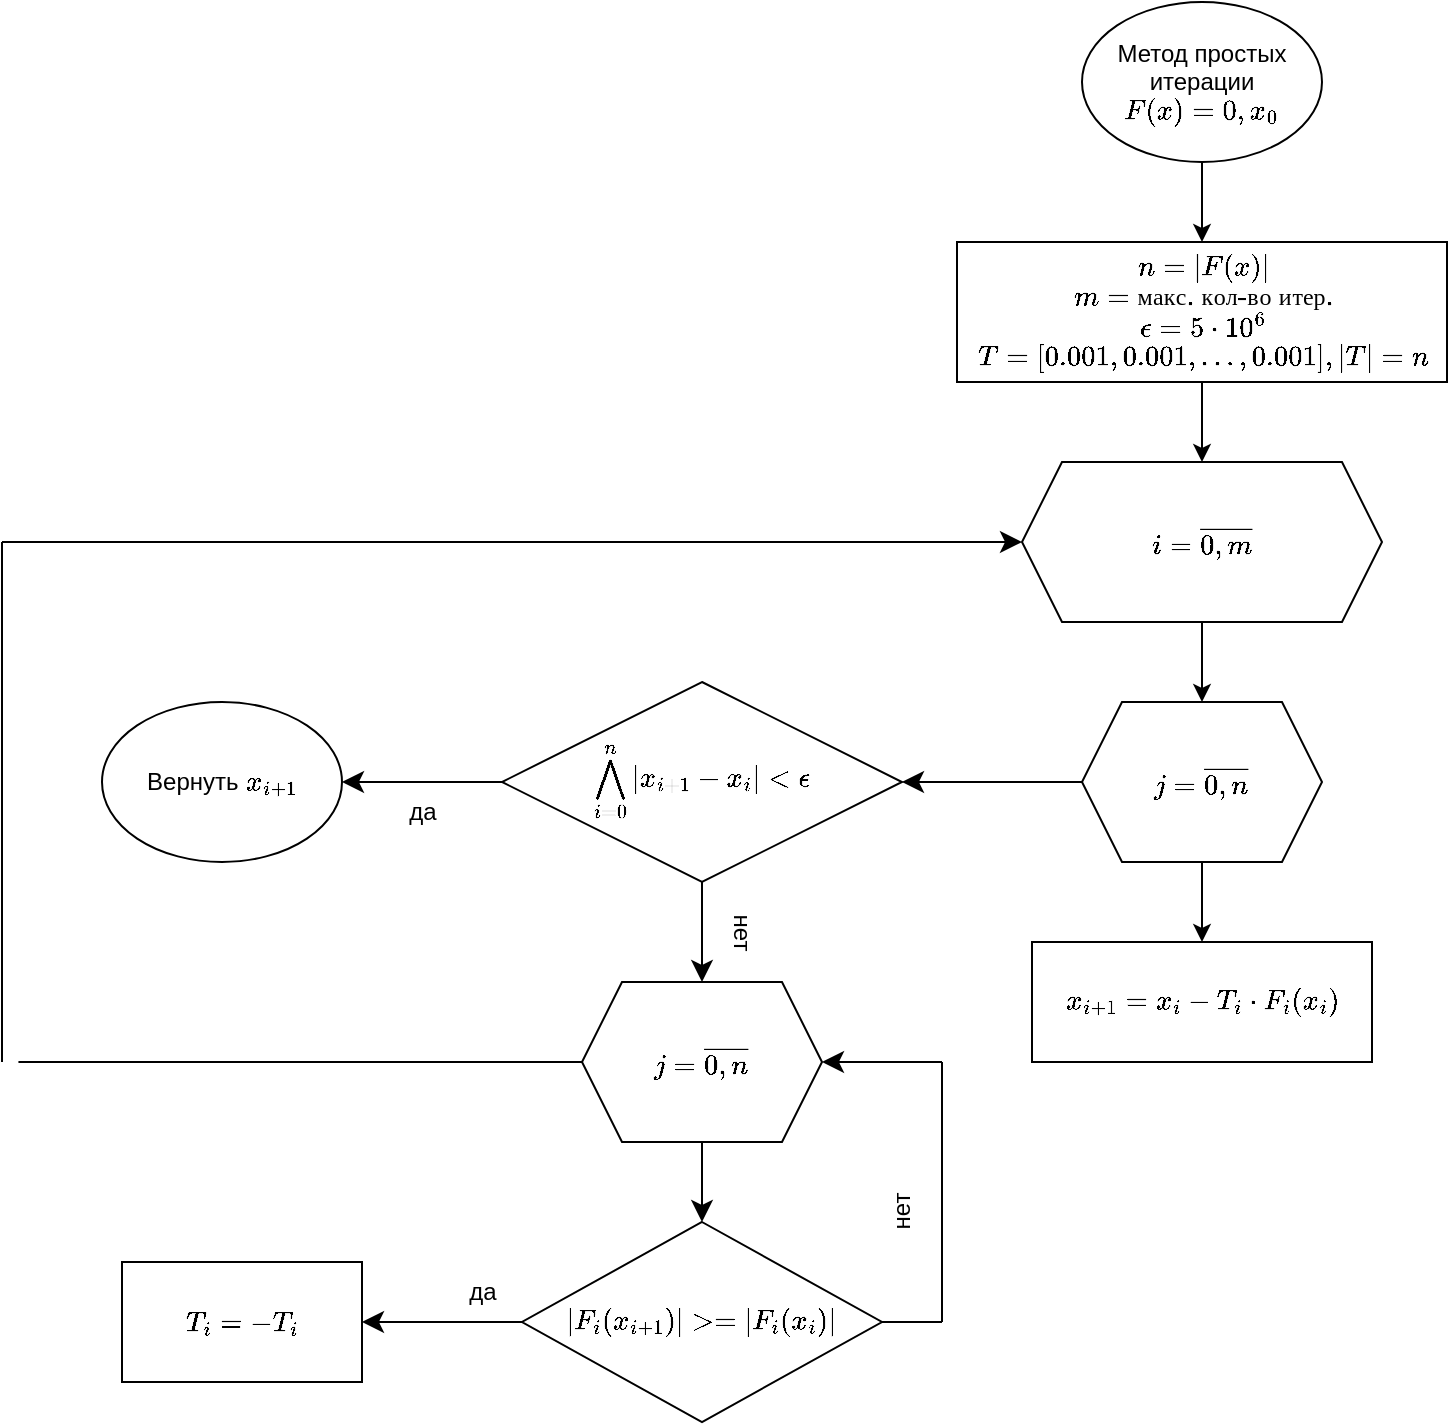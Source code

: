 <mxfile version="26.1.1">
  <diagram name="Page-1" id="93AfGYuef2_yZVPc6nXK">
    <mxGraphModel dx="1374" dy="667" grid="1" gridSize="10" guides="1" tooltips="1" connect="1" arrows="1" fold="1" page="1" pageScale="1" pageWidth="850" pageHeight="1100" math="1" shadow="0">
      <root>
        <mxCell id="0" />
        <mxCell id="1" parent="0" />
        <mxCell id="aKUcC3R_XuYBYOixHhx6-7" value="" style="edgeStyle=orthogonalEdgeStyle;rounded=0;orthogonalLoop=1;jettySize=auto;html=1;" parent="1" source="aKUcC3R_XuYBYOixHhx6-1" target="aKUcC3R_XuYBYOixHhx6-6" edge="1">
          <mxGeometry relative="1" as="geometry" />
        </mxCell>
        <mxCell id="aKUcC3R_XuYBYOixHhx6-1" value="Метод простых итерации&lt;div&gt;\(F(x)=0, x_{0}\)&lt;/div&gt;" style="ellipse;whiteSpace=wrap;html=1;" parent="1" vertex="1">
          <mxGeometry x="280" y="50" width="120" height="80" as="geometry" />
        </mxCell>
        <mxCell id="aKUcC3R_XuYBYOixHhx6-5" value="" style="edgeStyle=orthogonalEdgeStyle;rounded=0;orthogonalLoop=1;jettySize=auto;html=1;" parent="1" source="aKUcC3R_XuYBYOixHhx6-2" target="aKUcC3R_XuYBYOixHhx6-4" edge="1">
          <mxGeometry relative="1" as="geometry" />
        </mxCell>
        <mxCell id="aKUcC3R_XuYBYOixHhx6-2" value="$$i = \overline{0,m}$$" style="shape=hexagon;perimeter=hexagonPerimeter2;whiteSpace=wrap;html=1;fixedSize=1;" parent="1" vertex="1">
          <mxGeometry x="250" y="280" width="180" height="80" as="geometry" />
        </mxCell>
        <mxCell id="aKUcC3R_XuYBYOixHhx6-10" value="" style="edgeStyle=orthogonalEdgeStyle;rounded=0;orthogonalLoop=1;jettySize=auto;html=1;" parent="1" source="aKUcC3R_XuYBYOixHhx6-4" target="aKUcC3R_XuYBYOixHhx6-9" edge="1">
          <mxGeometry relative="1" as="geometry" />
        </mxCell>
        <mxCell id="Cu1czkGThFHapi_kjtvn-4" style="edgeStyle=none;curved=1;rounded=0;orthogonalLoop=1;jettySize=auto;html=1;exitX=0;exitY=0.5;exitDx=0;exitDy=0;entryX=1;entryY=0.5;entryDx=0;entryDy=0;fontSize=12;startSize=8;endSize=8;" edge="1" parent="1" source="aKUcC3R_XuYBYOixHhx6-4" target="Cu1czkGThFHapi_kjtvn-2">
          <mxGeometry relative="1" as="geometry" />
        </mxCell>
        <mxCell id="aKUcC3R_XuYBYOixHhx6-4" value="$$j = \overline{0,n}$$" style="shape=hexagon;perimeter=hexagonPerimeter2;whiteSpace=wrap;html=1;fixedSize=1;" parent="1" vertex="1">
          <mxGeometry x="280" y="400" width="120" height="80" as="geometry" />
        </mxCell>
        <mxCell id="aKUcC3R_XuYBYOixHhx6-8" style="edgeStyle=orthogonalEdgeStyle;rounded=0;orthogonalLoop=1;jettySize=auto;html=1;entryX=0.5;entryY=0;entryDx=0;entryDy=0;" parent="1" source="aKUcC3R_XuYBYOixHhx6-6" target="aKUcC3R_XuYBYOixHhx6-2" edge="1">
          <mxGeometry relative="1" as="geometry" />
        </mxCell>
        <mxCell id="aKUcC3R_XuYBYOixHhx6-6" value="\(n = |F(x)|\)&lt;div&gt;\(m = \text{макс. кол-во итер.}\)&lt;div&gt;\(\epsilon = 5 \cdot 10^6\)&lt;/div&gt;&lt;div&gt;\(T = [0.001, 0.001, ..., 0.001], |T| = n\)&lt;/div&gt;&lt;/div&gt;" style="whiteSpace=wrap;html=1;" parent="1" vertex="1">
          <mxGeometry x="217.5" y="170" width="245" height="70" as="geometry" />
        </mxCell>
        <mxCell id="aKUcC3R_XuYBYOixHhx6-9" value="$$x_{i+1} = x_i - T_i \cdot F_i(x_i)$$" style="whiteSpace=wrap;html=1;" parent="1" vertex="1">
          <mxGeometry x="255" y="520" width="170" height="60" as="geometry" />
        </mxCell>
        <mxCell id="aKUcC3R_XuYBYOixHhx6-13" value="Вернуть \(x_{i+1}\)" style="ellipse;whiteSpace=wrap;html=1;" parent="1" vertex="1">
          <mxGeometry x="-210" y="400" width="120" height="80" as="geometry" />
        </mxCell>
        <mxCell id="Cu1czkGThFHapi_kjtvn-9" style="edgeStyle=none;curved=1;rounded=0;orthogonalLoop=1;jettySize=auto;html=1;exitX=0.5;exitY=1;exitDx=0;exitDy=0;entryX=0.5;entryY=0;entryDx=0;entryDy=0;fontSize=12;startSize=8;endSize=8;" edge="1" parent="1" source="aKUcC3R_XuYBYOixHhx6-15" target="aKUcC3R_XuYBYOixHhx6-18">
          <mxGeometry relative="1" as="geometry" />
        </mxCell>
        <mxCell id="aKUcC3R_XuYBYOixHhx6-15" value="$$j = \overline{0,n}$$" style="shape=hexagon;perimeter=hexagonPerimeter2;whiteSpace=wrap;html=1;fixedSize=1;" parent="1" vertex="1">
          <mxGeometry x="30" y="540" width="120" height="80" as="geometry" />
        </mxCell>
        <mxCell id="Cu1czkGThFHapi_kjtvn-16" style="edgeStyle=none;curved=1;rounded=0;orthogonalLoop=1;jettySize=auto;html=1;exitX=0;exitY=0.5;exitDx=0;exitDy=0;entryX=1;entryY=0.5;entryDx=0;entryDy=0;fontSize=12;startSize=8;endSize=8;" edge="1" parent="1" source="aKUcC3R_XuYBYOixHhx6-18" target="aKUcC3R_XuYBYOixHhx6-20">
          <mxGeometry relative="1" as="geometry" />
        </mxCell>
        <mxCell id="aKUcC3R_XuYBYOixHhx6-18" value="$$ |F_i(x_{i+1})| &amp;gt;= |F_i(x_i)|$$" style="rhombus;whiteSpace=wrap;html=1;" parent="1" vertex="1">
          <mxGeometry y="660" width="180" height="100" as="geometry" />
        </mxCell>
        <mxCell id="aKUcC3R_XuYBYOixHhx6-20" value="$$ T_i = -T_i $$" style="whiteSpace=wrap;html=1;" parent="1" vertex="1">
          <mxGeometry x="-200" y="680" width="120" height="60" as="geometry" />
        </mxCell>
        <mxCell id="aKUcC3R_XuYBYOixHhx6-26" value="нет" style="text;html=1;align=center;verticalAlign=middle;resizable=0;points=[];autosize=1;strokeColor=none;fillColor=none;rotation=-90;" parent="1" vertex="1">
          <mxGeometry x="170" y="640" width="40" height="30" as="geometry" />
        </mxCell>
        <mxCell id="Cu1czkGThFHapi_kjtvn-6" style="edgeStyle=none;curved=1;rounded=0;orthogonalLoop=1;jettySize=auto;html=1;exitX=0.5;exitY=1;exitDx=0;exitDy=0;entryX=0.5;entryY=0;entryDx=0;entryDy=0;fontSize=12;startSize=8;endSize=8;" edge="1" parent="1" source="Cu1czkGThFHapi_kjtvn-2" target="aKUcC3R_XuYBYOixHhx6-15">
          <mxGeometry relative="1" as="geometry" />
        </mxCell>
        <mxCell id="Cu1czkGThFHapi_kjtvn-18" style="edgeStyle=none;curved=1;rounded=0;orthogonalLoop=1;jettySize=auto;html=1;exitX=0;exitY=0.5;exitDx=0;exitDy=0;entryX=1;entryY=0.5;entryDx=0;entryDy=0;fontSize=12;startSize=8;endSize=8;" edge="1" parent="1" source="Cu1czkGThFHapi_kjtvn-2" target="aKUcC3R_XuYBYOixHhx6-13">
          <mxGeometry relative="1" as="geometry" />
        </mxCell>
        <mxCell id="Cu1czkGThFHapi_kjtvn-2" value="$$ \bigwedge_{i=0}^{n} |x_{i+1} - x_{i}| &amp;lt; \epsilon $$" style="rhombus;whiteSpace=wrap;html=1;" vertex="1" parent="1">
          <mxGeometry x="-10" y="390" width="200" height="100" as="geometry" />
        </mxCell>
        <mxCell id="Cu1czkGThFHapi_kjtvn-7" value="нет" style="text;html=1;align=center;verticalAlign=middle;resizable=0;points=[];autosize=1;strokeColor=none;fillColor=none;rotation=90;" vertex="1" parent="1">
          <mxGeometry x="90" y="500" width="40" height="30" as="geometry" />
        </mxCell>
        <mxCell id="aKUcC3R_XuYBYOixHhx6-22" value="да" style="text;html=1;align=center;verticalAlign=middle;resizable=0;points=[];autosize=1;strokeColor=none;fillColor=none;" parent="1" vertex="1">
          <mxGeometry x="-40" y="680" width="40" height="30" as="geometry" />
        </mxCell>
        <mxCell id="Cu1czkGThFHapi_kjtvn-3" value="да" style="text;html=1;align=center;verticalAlign=middle;resizable=0;points=[];autosize=1;strokeColor=none;fillColor=none;" vertex="1" parent="1">
          <mxGeometry x="-70" y="440" width="40" height="30" as="geometry" />
        </mxCell>
        <mxCell id="Cu1czkGThFHapi_kjtvn-21" value="" style="endArrow=none;html=1;rounded=0;fontSize=12;startSize=8;endSize=8;curved=1;exitX=1;exitY=0.5;exitDx=0;exitDy=0;" edge="1" parent="1" source="aKUcC3R_XuYBYOixHhx6-18">
          <mxGeometry width="50" height="50" relative="1" as="geometry">
            <mxPoint x="270" y="630" as="sourcePoint" />
            <mxPoint x="210" y="710" as="targetPoint" />
            <Array as="points" />
          </mxGeometry>
        </mxCell>
        <mxCell id="Cu1czkGThFHapi_kjtvn-22" value="" style="endArrow=none;html=1;rounded=0;fontSize=12;startSize=8;endSize=8;curved=1;" edge="1" parent="1">
          <mxGeometry width="50" height="50" relative="1" as="geometry">
            <mxPoint x="210" y="710" as="sourcePoint" />
            <mxPoint x="210" y="580" as="targetPoint" />
          </mxGeometry>
        </mxCell>
        <mxCell id="Cu1czkGThFHapi_kjtvn-23" value="" style="endArrow=classic;html=1;rounded=0;fontSize=12;startSize=8;endSize=8;curved=1;entryX=1;entryY=0.5;entryDx=0;entryDy=0;" edge="1" parent="1" target="aKUcC3R_XuYBYOixHhx6-15">
          <mxGeometry width="50" height="50" relative="1" as="geometry">
            <mxPoint x="210" y="580" as="sourcePoint" />
            <mxPoint x="320" y="580" as="targetPoint" />
          </mxGeometry>
        </mxCell>
        <mxCell id="Cu1czkGThFHapi_kjtvn-24" value="" style="endArrow=none;html=1;rounded=0;fontSize=12;startSize=8;endSize=8;curved=1;exitX=0;exitY=0.5;exitDx=0;exitDy=0;" edge="1" parent="1" source="aKUcC3R_XuYBYOixHhx6-15">
          <mxGeometry width="50" height="50" relative="1" as="geometry">
            <mxPoint x="70" y="440" as="sourcePoint" />
            <mxPoint x="-251.778" y="580" as="targetPoint" />
          </mxGeometry>
        </mxCell>
        <mxCell id="Cu1czkGThFHapi_kjtvn-25" value="" style="endArrow=none;html=1;rounded=0;fontSize=12;startSize=8;endSize=8;curved=1;" edge="1" parent="1">
          <mxGeometry width="50" height="50" relative="1" as="geometry">
            <mxPoint x="-260" y="580" as="sourcePoint" />
            <mxPoint x="-260" y="320" as="targetPoint" />
          </mxGeometry>
        </mxCell>
        <mxCell id="Cu1czkGThFHapi_kjtvn-26" value="" style="endArrow=classic;html=1;rounded=0;fontSize=12;startSize=8;endSize=8;curved=1;entryX=0;entryY=0.5;entryDx=0;entryDy=0;" edge="1" parent="1" target="aKUcC3R_XuYBYOixHhx6-2">
          <mxGeometry width="50" height="50" relative="1" as="geometry">
            <mxPoint x="-260" y="320" as="sourcePoint" />
            <mxPoint x="80" y="360" as="targetPoint" />
          </mxGeometry>
        </mxCell>
      </root>
    </mxGraphModel>
  </diagram>
</mxfile>
